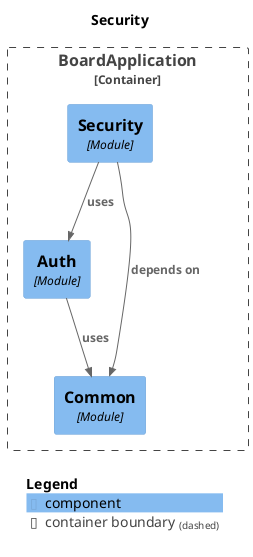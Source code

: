 @startuml
set separator none
title Security

top to bottom direction

!include <C4/C4>
!include <C4/C4_Context>
!include <C4/C4_Component>

Container_Boundary("BoardApplication.BoardApplication_boundary", "BoardApplication", $tags="") {
  Component(BoardApplication.BoardApplication.Auth, "Auth", $techn="Module", $descr="", $tags="", $link="")
  Component(BoardApplication.BoardApplication.Common, "Common", $techn="Module", $descr="", $tags="", $link="")
  Component(BoardApplication.BoardApplication.Security, "Security", $techn="Module", $descr="", $tags="", $link="")
}

Rel(BoardApplication.BoardApplication.Security, BoardApplication.BoardApplication.Common, "depends on", $techn="", $tags="", $link="")
Rel(BoardApplication.BoardApplication.Security, BoardApplication.BoardApplication.Auth, "uses", $techn="", $tags="", $link="")
Rel(BoardApplication.BoardApplication.Auth, BoardApplication.BoardApplication.Common, "uses", $techn="", $tags="", $link="")

SHOW_LEGEND(true)
@enduml